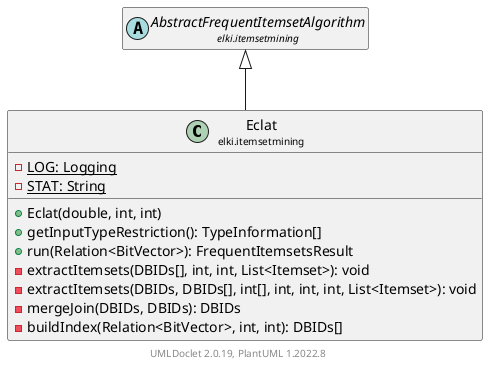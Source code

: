 @startuml
    remove .*\.(Instance|Par|Parameterizer|Factory)$
    set namespaceSeparator none
    hide empty fields
    hide empty methods

    class "<size:14>Eclat\n<size:10>elki.itemsetmining" as elki.itemsetmining.Eclat [[Eclat.html]] {
        {static} -LOG: Logging
        {static} -STAT: String
        +Eclat(double, int, int)
        +getInputTypeRestriction(): TypeInformation[]
        +run(Relation<BitVector>): FrequentItemsetsResult
        -extractItemsets(DBIDs[], int, int, List<Itemset>): void
        -extractItemsets(DBIDs, DBIDs[], int[], int, int, int, List<Itemset>): void
        -mergeJoin(DBIDs, DBIDs): DBIDs
        -buildIndex(Relation<BitVector>, int, int): DBIDs[]
    }

    abstract class "<size:14>AbstractFrequentItemsetAlgorithm\n<size:10>elki.itemsetmining" as elki.itemsetmining.AbstractFrequentItemsetAlgorithm [[AbstractFrequentItemsetAlgorithm.html]]
    class "<size:14>Eclat.Par\n<size:10>elki.itemsetmining" as elki.itemsetmining.Eclat.Par [[Eclat.Par.html]]

    elki.itemsetmining.AbstractFrequentItemsetAlgorithm <|-- elki.itemsetmining.Eclat
    elki.itemsetmining.Eclat +-- elki.itemsetmining.Eclat.Par

    center footer UMLDoclet 2.0.19, PlantUML 1.2022.8
@enduml
